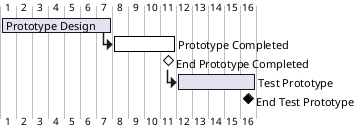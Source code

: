@startgantt
[Prototype Design] lasts 7 days
then [Prototype Completed] lasts 4 days
[End Prototype Completed] happens at [Prototype Completed]'s end
then [Test Prototype] lasts 5 days
[End Test Prototype] happens at [Test Prototype]'s end

[Prototype Completed] is deleted
[End Prototype Completed] is deleted
@endgantt